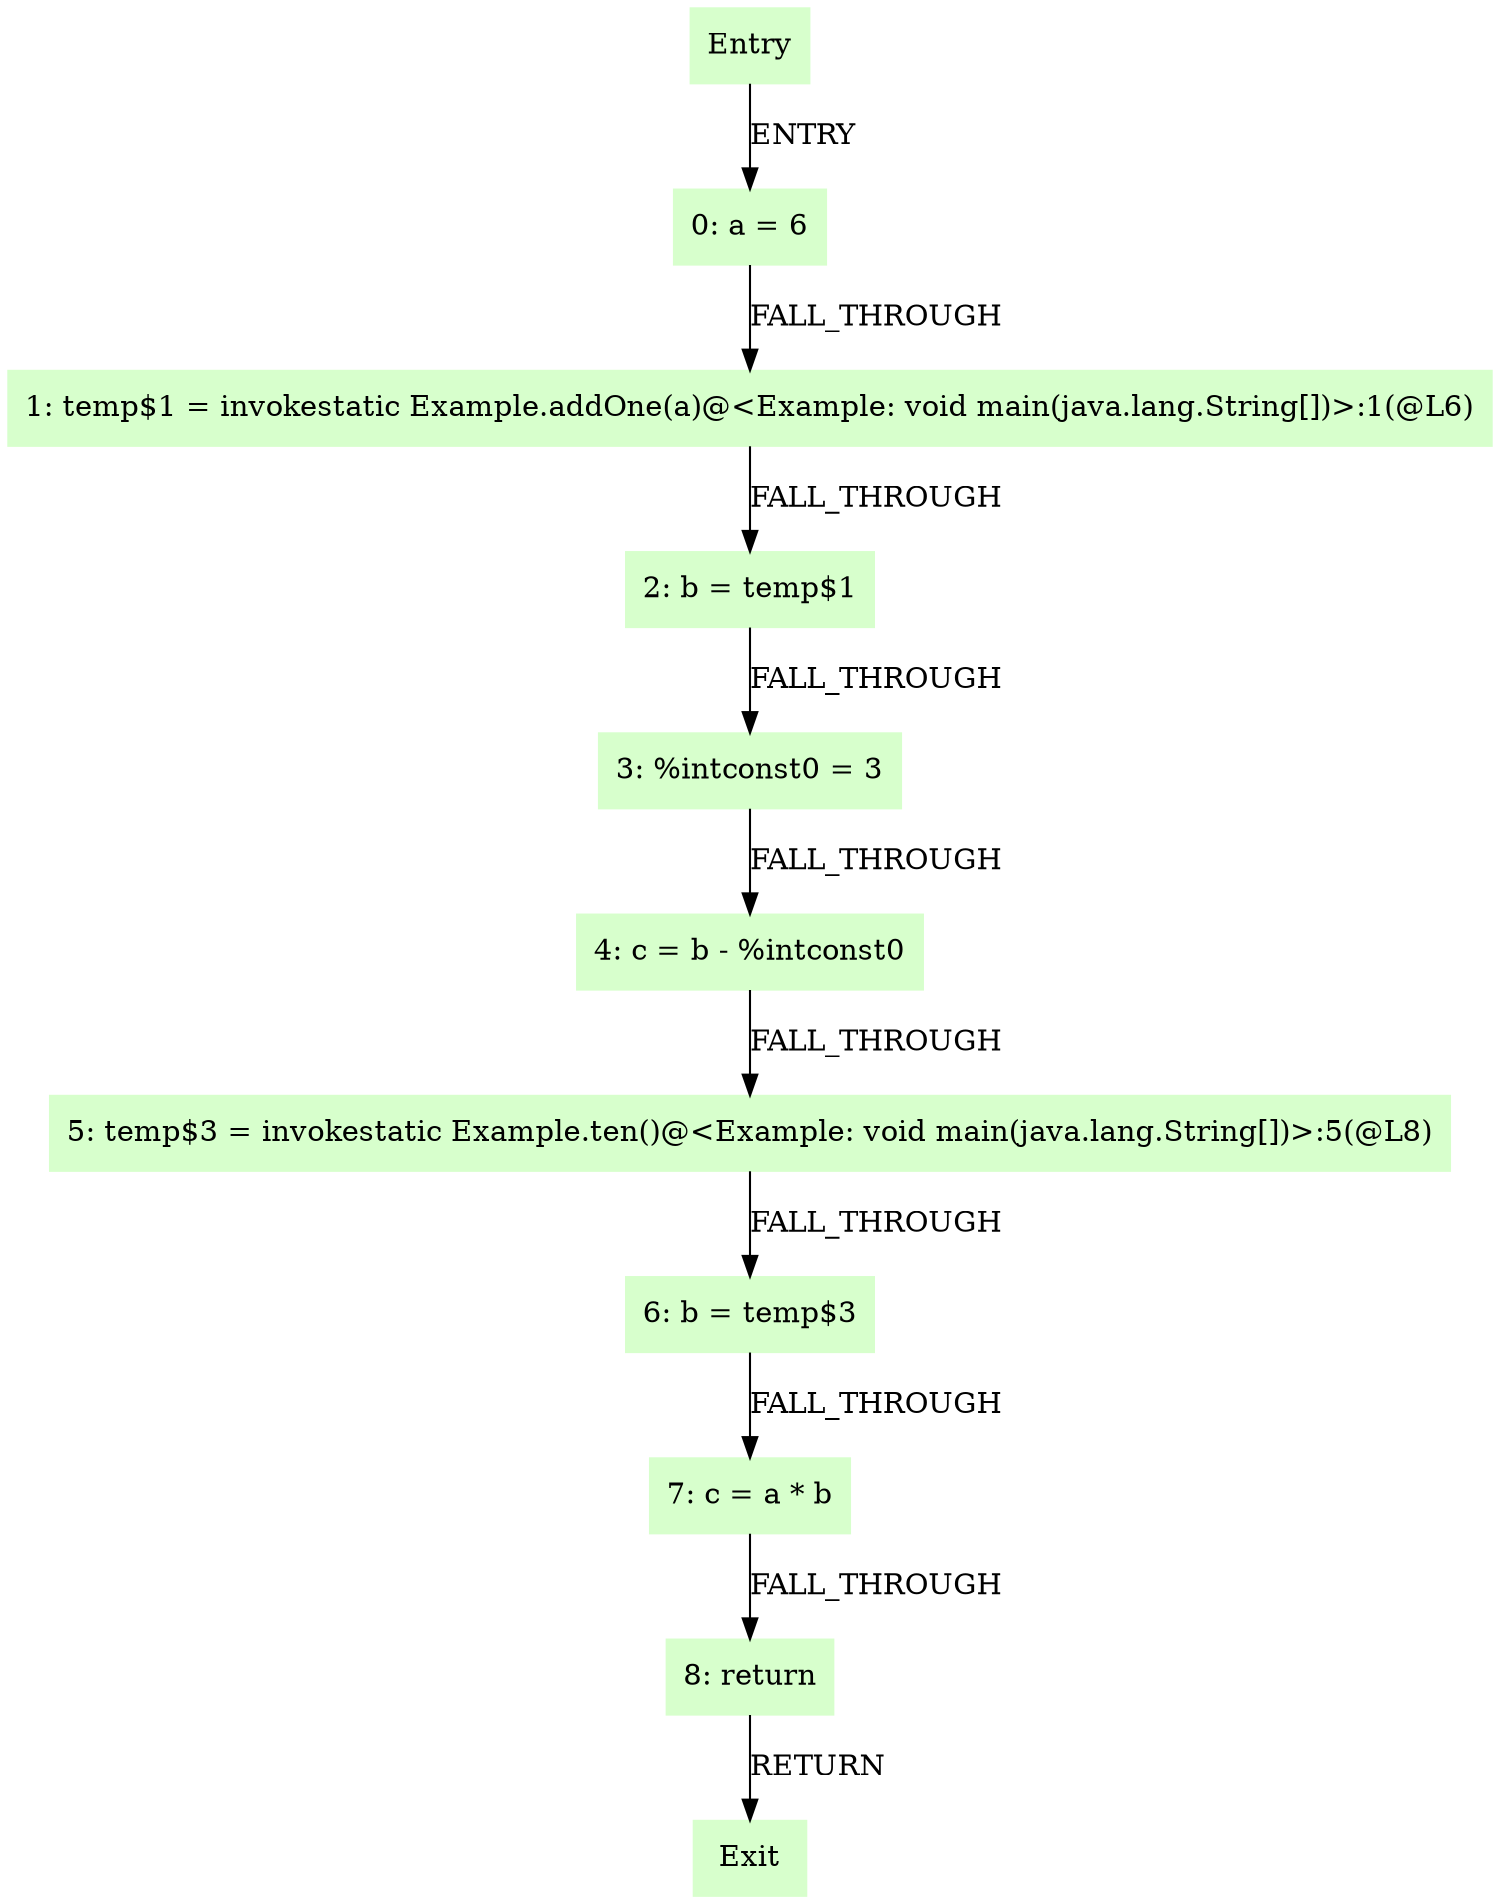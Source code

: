 digraph G {
  node [shape=box,style=filled,color=".3 .2 1.0"];
  "Entry";
  "0: a = 6";
  "1: temp$1 = invokestatic Example.addOne(a)@<Example: void main(java.lang.String[])>:1(@L6)";
  "2: b = temp$1";
  "3: %intconst0 = 3";
  "4: c = b - %intconst0";
  "5: temp$3 = invokestatic Example.ten()@<Example: void main(java.lang.String[])>:5(@L8)";
  "6: b = temp$3";
  "7: c = a * b";
  "8: return";
  "Exit";
  "Entry" -> "0: a = 6" [label="ENTRY"];
  "0: a = 6" -> "1: temp$1 = invokestatic Example.addOne(a)@<Example: void main(java.lang.String[])>:1(@L6)" [label="FALL_THROUGH"];
  "1: temp$1 = invokestatic Example.addOne(a)@<Example: void main(java.lang.String[])>:1(@L6)" -> "2: b = temp$1" [label="FALL_THROUGH"];
  "2: b = temp$1" -> "3: %intconst0 = 3" [label="FALL_THROUGH"];
  "3: %intconst0 = 3" -> "4: c = b - %intconst0" [label="FALL_THROUGH"];
  "4: c = b - %intconst0" -> "5: temp$3 = invokestatic Example.ten()@<Example: void main(java.lang.String[])>:5(@L8)" [label="FALL_THROUGH"];
  "5: temp$3 = invokestatic Example.ten()@<Example: void main(java.lang.String[])>:5(@L8)" -> "6: b = temp$3" [label="FALL_THROUGH"];
  "6: b = temp$3" -> "7: c = a * b" [label="FALL_THROUGH"];
  "7: c = a * b" -> "8: return" [label="FALL_THROUGH"];
  "8: return" -> "Exit" [label="RETURN"];
}

